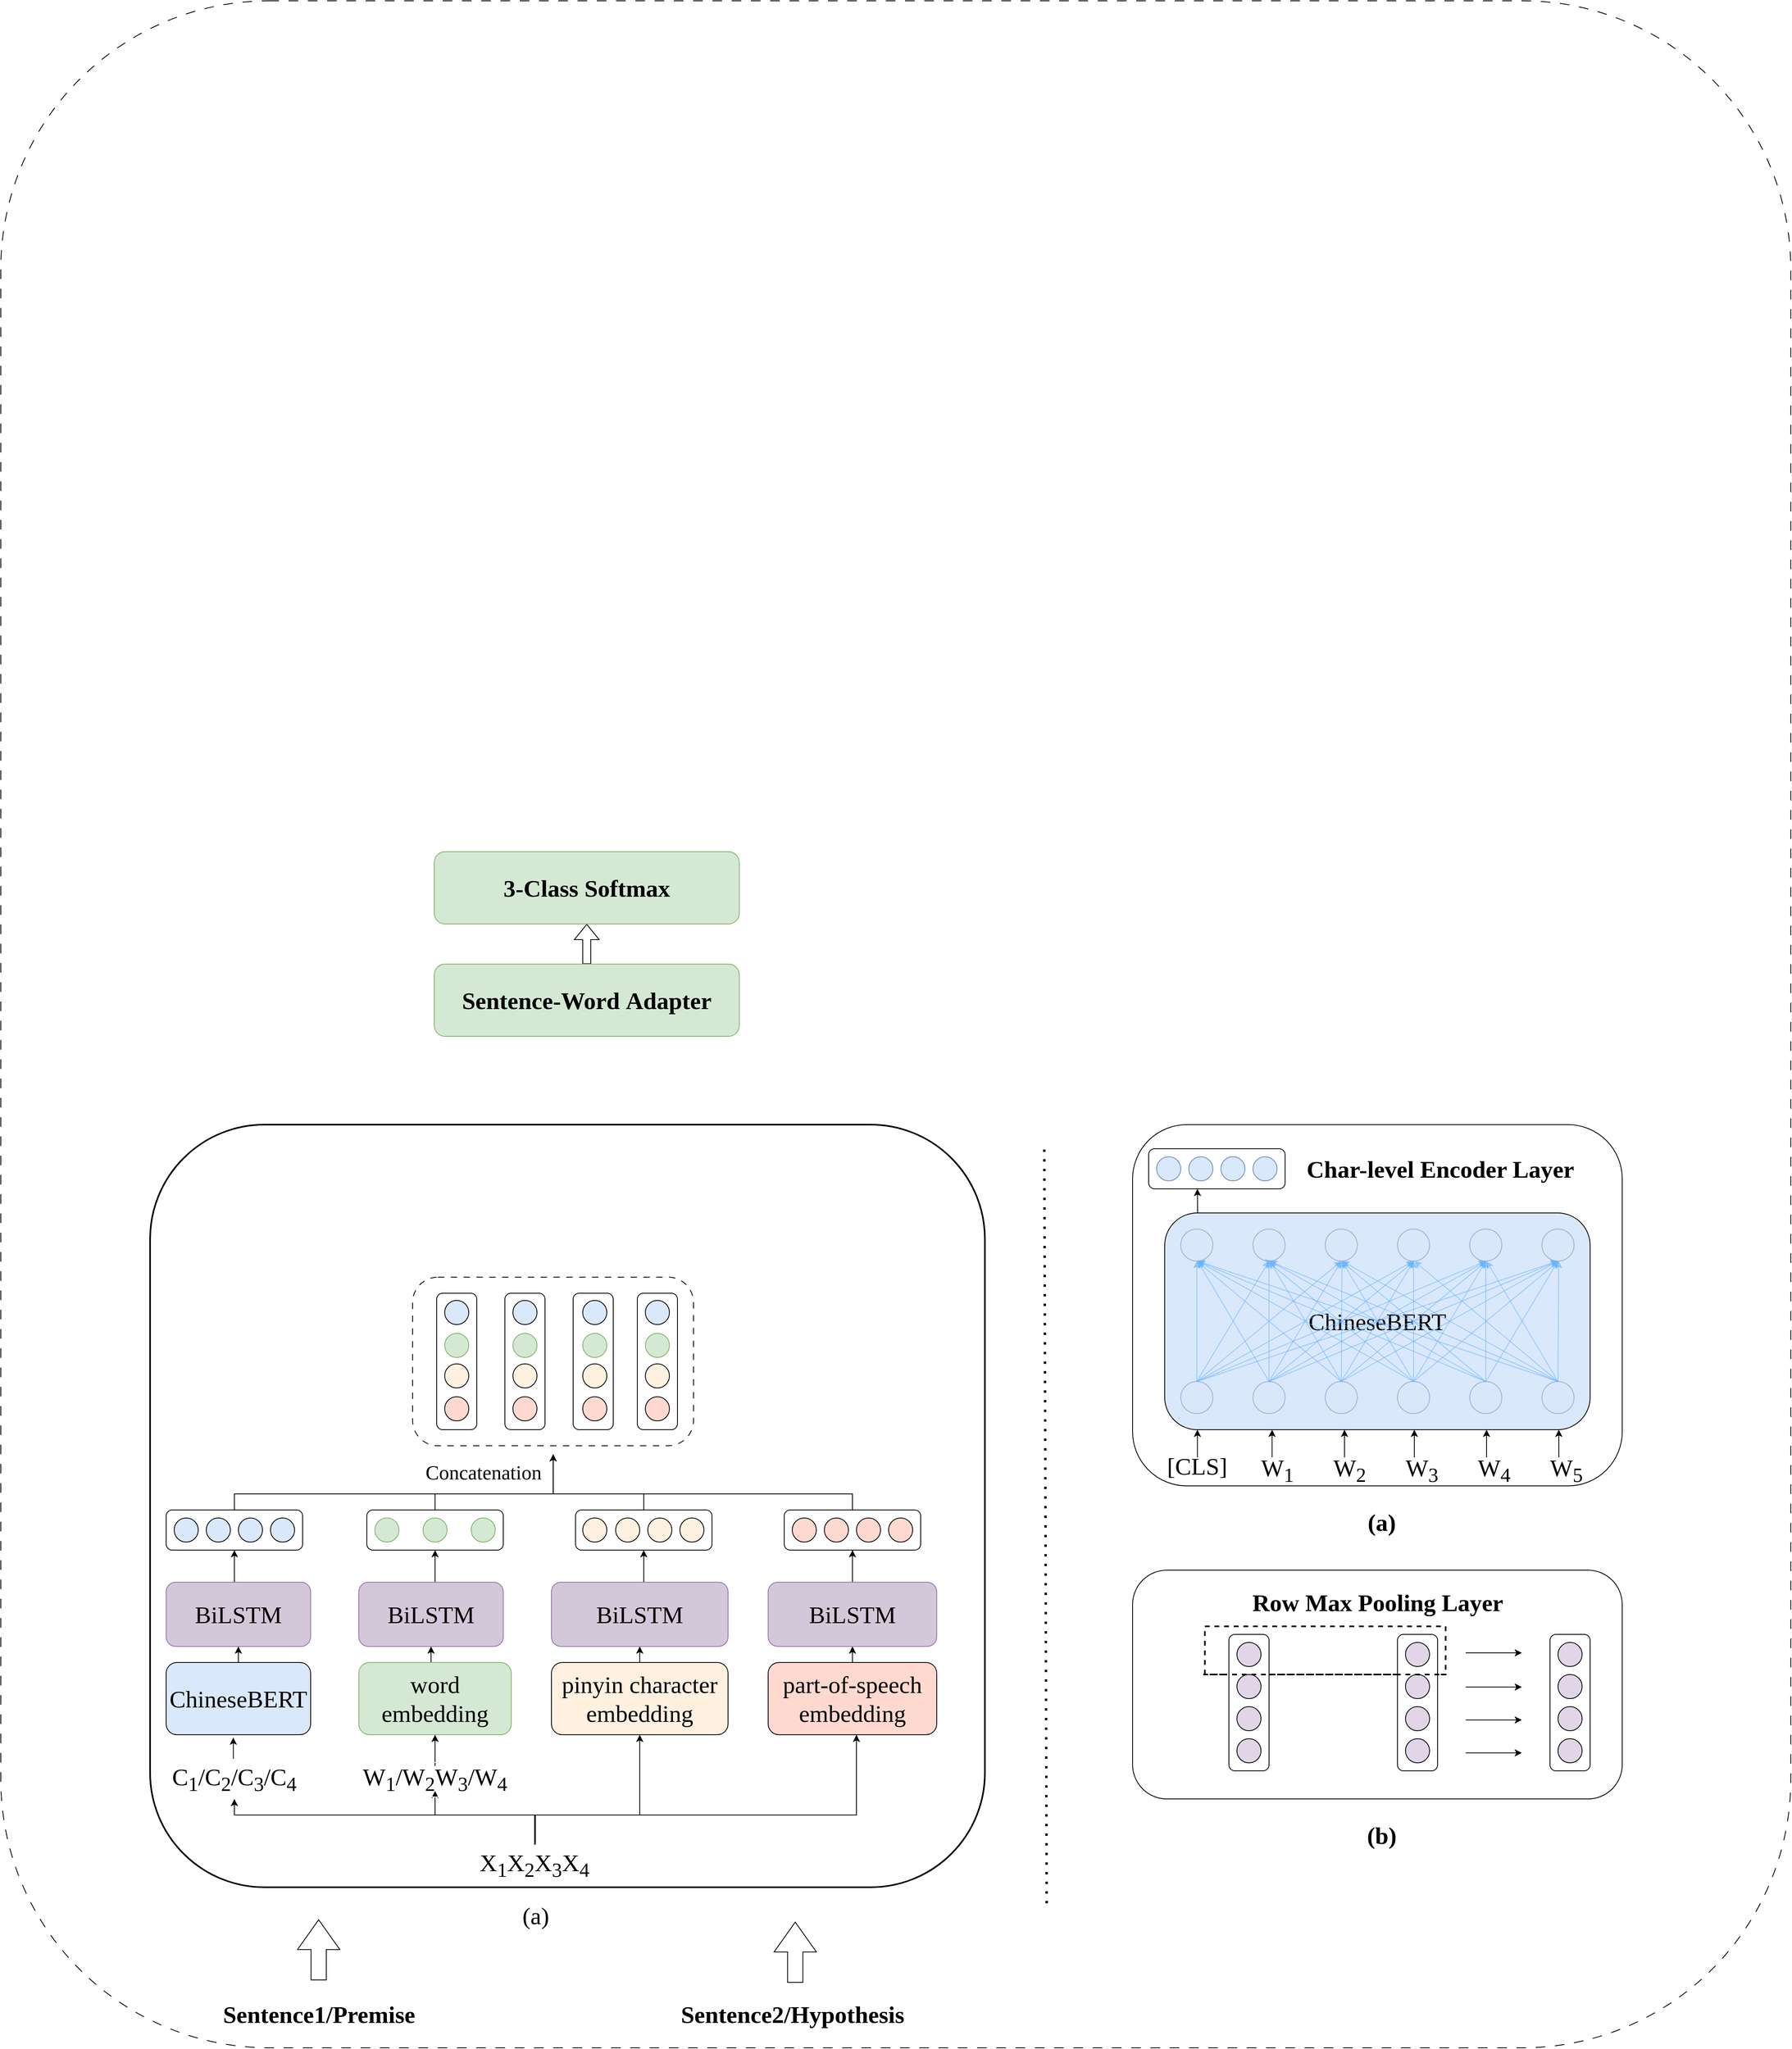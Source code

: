 <mxfile version="23.1.8" type="github">
  <diagram name="第 1 页" id="VYbCO--YuYpUogVYsecE">
    <mxGraphModel dx="2963" dy="1597" grid="1" gridSize="10" guides="1" tooltips="1" connect="1" arrows="1" fold="1" page="1" pageScale="1" pageWidth="827" pageHeight="1169" math="0" shadow="0">
      <root>
        <mxCell id="0" />
        <mxCell id="1" parent="0" />
        <mxCell id="rdohVRuR8QGzKIeL4WwT-202" value="" style="rounded=1;whiteSpace=wrap;html=1;dashed=1;dashPattern=12 12;" parent="1" vertex="1">
          <mxGeometry x="90" y="20" width="2230" height="2550" as="geometry" />
        </mxCell>
        <mxCell id="rdohVRuR8QGzKIeL4WwT-1" value="&lt;font face=&quot;Times New Roman&quot; style=&quot;font-size: 30px;&quot;&gt;&lt;b&gt;Sentence1/Premise&lt;/b&gt;&lt;/font&gt;" style="text;html=1;align=center;verticalAlign=middle;resizable=0;points=[];autosize=1;strokeColor=none;fillColor=none;" parent="1" vertex="1">
          <mxGeometry x="356" y="2503" width="260" height="50" as="geometry" />
        </mxCell>
        <mxCell id="rdohVRuR8QGzKIeL4WwT-2" value="&lt;font face=&quot;Times New Roman&quot; style=&quot;font-size: 30px;&quot;&gt;&lt;b&gt;Sentence2/Hypothesis&lt;/b&gt;&lt;/font&gt;" style="text;html=1;align=center;verticalAlign=middle;resizable=0;points=[];autosize=1;strokeColor=none;fillColor=none;" parent="1" vertex="1">
          <mxGeometry x="926" y="2503" width="300" height="50" as="geometry" />
        </mxCell>
        <mxCell id="rdohVRuR8QGzKIeL4WwT-63" value="" style="shape=flexArrow;endArrow=classic;html=1;rounded=0;endWidth=32.727;endSize=12.048;width=19.048;" parent="1" edge="1">
          <mxGeometry width="50" height="50" relative="1" as="geometry">
            <mxPoint x="486" y="2486" as="sourcePoint" />
            <mxPoint x="486" y="2410" as="targetPoint" />
          </mxGeometry>
        </mxCell>
        <mxCell id="rdohVRuR8QGzKIeL4WwT-64" value="" style="shape=flexArrow;endArrow=classic;html=1;rounded=0;endWidth=32.727;endSize=12.048;width=19.048;" parent="1" edge="1">
          <mxGeometry width="50" height="50" relative="1" as="geometry">
            <mxPoint x="1079.73" y="2489" as="sourcePoint" />
            <mxPoint x="1079.73" y="2413" as="targetPoint" />
          </mxGeometry>
        </mxCell>
        <mxCell id="rdohVRuR8QGzKIeL4WwT-67" value="" style="rounded=1;whiteSpace=wrap;html=1;" parent="1" vertex="1">
          <mxGeometry x="1500" y="1420" width="610" height="450" as="geometry" />
        </mxCell>
        <mxCell id="rdohVRuR8QGzKIeL4WwT-69" value="&lt;font style=&quot;font-size: 30px;&quot; face=&quot;Times New Roman&quot;&gt;[CLS]&lt;/font&gt;" style="text;html=1;align=center;verticalAlign=middle;resizable=0;points=[];autosize=1;strokeColor=none;fillColor=none;" parent="1" vertex="1">
          <mxGeometry x="1530" y="1820" width="100" height="50" as="geometry" />
        </mxCell>
        <mxCell id="rdohVRuR8QGzKIeL4WwT-70" value="&lt;font style=&quot;font-size: 30px;&quot; face=&quot;Times New Roman&quot;&gt;W&lt;sub&gt;1&lt;/sub&gt;&lt;/font&gt;" style="text;html=1;align=center;verticalAlign=middle;resizable=0;points=[];autosize=1;strokeColor=none;fillColor=none;" parent="1" vertex="1">
          <mxGeometry x="1650" y="1820" width="60" height="60" as="geometry" />
        </mxCell>
        <mxCell id="rdohVRuR8QGzKIeL4WwT-71" value="&lt;font style=&quot;font-size: 30px;&quot; face=&quot;Times New Roman&quot;&gt;W&lt;sub&gt;2&lt;/sub&gt;&lt;/font&gt;" style="text;html=1;align=center;verticalAlign=middle;resizable=0;points=[];autosize=1;strokeColor=none;fillColor=none;" parent="1" vertex="1">
          <mxGeometry x="1740" y="1820" width="60" height="60" as="geometry" />
        </mxCell>
        <mxCell id="rdohVRuR8QGzKIeL4WwT-72" value="&lt;font style=&quot;font-size: 30px;&quot; face=&quot;Times New Roman&quot;&gt;W&lt;sub&gt;3&lt;/sub&gt;&lt;/font&gt;" style="text;html=1;align=center;verticalAlign=middle;resizable=0;points=[];autosize=1;strokeColor=none;fillColor=none;" parent="1" vertex="1">
          <mxGeometry x="1830" y="1820" width="60" height="60" as="geometry" />
        </mxCell>
        <mxCell id="rdohVRuR8QGzKIeL4WwT-73" value="&lt;font style=&quot;font-size: 30px;&quot; face=&quot;Times New Roman&quot;&gt;W&lt;sub&gt;4&lt;/sub&gt;&lt;/font&gt;" style="text;html=1;align=center;verticalAlign=middle;resizable=0;points=[];autosize=1;strokeColor=none;fillColor=none;" parent="1" vertex="1">
          <mxGeometry x="1920" y="1820" width="60" height="60" as="geometry" />
        </mxCell>
        <mxCell id="rdohVRuR8QGzKIeL4WwT-74" value="&lt;font style=&quot;font-size: 30px;&quot; face=&quot;Times New Roman&quot;&gt;W&lt;sub&gt;5&lt;/sub&gt;&lt;/font&gt;" style="text;html=1;align=center;verticalAlign=middle;resizable=0;points=[];autosize=1;strokeColor=none;fillColor=none;" parent="1" vertex="1">
          <mxGeometry x="2010" y="1820" width="60" height="60" as="geometry" />
        </mxCell>
        <mxCell id="rdohVRuR8QGzKIeL4WwT-75" value="" style="group" parent="1" vertex="1" connectable="0">
          <mxGeometry x="1520" y="1450" width="170" height="50" as="geometry" />
        </mxCell>
        <mxCell id="rdohVRuR8QGzKIeL4WwT-76" value="" style="rounded=1;whiteSpace=wrap;html=1;container=0;" parent="rdohVRuR8QGzKIeL4WwT-75" vertex="1">
          <mxGeometry width="170" height="50" as="geometry" />
        </mxCell>
        <mxCell id="rdohVRuR8QGzKIeL4WwT-77" value="" style="ellipse;whiteSpace=wrap;html=1;aspect=fixed;fillColor=#dae8fc;strokeColor=#6c8ebf;container=0;" parent="rdohVRuR8QGzKIeL4WwT-75" vertex="1">
          <mxGeometry x="10" y="10" width="30" height="30" as="geometry" />
        </mxCell>
        <mxCell id="rdohVRuR8QGzKIeL4WwT-78" value="" style="ellipse;whiteSpace=wrap;html=1;aspect=fixed;fillColor=#dae8fc;strokeColor=#6c8ebf;container=0;" parent="rdohVRuR8QGzKIeL4WwT-75" vertex="1">
          <mxGeometry x="50" y="10" width="30" height="30" as="geometry" />
        </mxCell>
        <mxCell id="rdohVRuR8QGzKIeL4WwT-79" value="" style="ellipse;whiteSpace=wrap;html=1;aspect=fixed;fillColor=#dae8fc;strokeColor=#6c8ebf;container=0;" parent="rdohVRuR8QGzKIeL4WwT-75" vertex="1">
          <mxGeometry x="130" y="10" width="30" height="30" as="geometry" />
        </mxCell>
        <mxCell id="rdohVRuR8QGzKIeL4WwT-80" value="" style="ellipse;whiteSpace=wrap;html=1;aspect=fixed;fillColor=#dae8fc;strokeColor=#6c8ebf;container=0;" parent="rdohVRuR8QGzKIeL4WwT-75" vertex="1">
          <mxGeometry x="90" y="10" width="30" height="30" as="geometry" />
        </mxCell>
        <mxCell id="rdohVRuR8QGzKIeL4WwT-81" value="" style="endArrow=classic;html=1;rounded=0;" parent="1" edge="1">
          <mxGeometry width="50" height="50" relative="1" as="geometry">
            <mxPoint x="1580.76" y="1834.49" as="sourcePoint" />
            <mxPoint x="1580.76" y="1800" as="targetPoint" />
          </mxGeometry>
        </mxCell>
        <mxCell id="rdohVRuR8QGzKIeL4WwT-82" value="" style="endArrow=classic;html=1;rounded=0;" parent="1" edge="1">
          <mxGeometry width="50" height="50" relative="1" as="geometry">
            <mxPoint x="1673.76" y="1834.49" as="sourcePoint" />
            <mxPoint x="1673.76" y="1800" as="targetPoint" />
          </mxGeometry>
        </mxCell>
        <mxCell id="rdohVRuR8QGzKIeL4WwT-83" value="" style="endArrow=classic;html=1;rounded=0;" parent="1" edge="1">
          <mxGeometry width="50" height="50" relative="1" as="geometry">
            <mxPoint x="1764" y="1834.49" as="sourcePoint" />
            <mxPoint x="1764" y="1800" as="targetPoint" />
          </mxGeometry>
        </mxCell>
        <mxCell id="rdohVRuR8QGzKIeL4WwT-84" value="" style="endArrow=classic;html=1;rounded=0;" parent="1" edge="1">
          <mxGeometry width="50" height="50" relative="1" as="geometry">
            <mxPoint x="1851" y="1834.49" as="sourcePoint" />
            <mxPoint x="1851" y="1800" as="targetPoint" />
          </mxGeometry>
        </mxCell>
        <mxCell id="rdohVRuR8QGzKIeL4WwT-85" value="" style="endArrow=classic;html=1;rounded=0;" parent="1" edge="1">
          <mxGeometry width="50" height="50" relative="1" as="geometry">
            <mxPoint x="1941" y="1834.49" as="sourcePoint" />
            <mxPoint x="1941" y="1800" as="targetPoint" />
          </mxGeometry>
        </mxCell>
        <mxCell id="rdohVRuR8QGzKIeL4WwT-86" value="" style="endArrow=classic;html=1;rounded=0;" parent="1" edge="1">
          <mxGeometry width="50" height="50" relative="1" as="geometry">
            <mxPoint x="2031" y="1834.49" as="sourcePoint" />
            <mxPoint x="2031" y="1800" as="targetPoint" />
          </mxGeometry>
        </mxCell>
        <mxCell id="rdohVRuR8QGzKIeL4WwT-87" value="" style="endArrow=classic;html=1;rounded=0;" parent="1" edge="1">
          <mxGeometry width="50" height="50" relative="1" as="geometry">
            <mxPoint x="1581" y="1530" as="sourcePoint" />
            <mxPoint x="1580.76" y="1500" as="targetPoint" />
          </mxGeometry>
        </mxCell>
        <mxCell id="rdohVRuR8QGzKIeL4WwT-88" value="&lt;font face=&quot;Times New Roman&quot;&gt;&lt;span style=&quot;font-size: 30px;&quot;&gt;&lt;b&gt;(a)&lt;/b&gt;&lt;/span&gt;&lt;/font&gt;" style="text;html=1;align=center;verticalAlign=middle;resizable=0;points=[];autosize=1;strokeColor=none;fillColor=none;" parent="1" vertex="1">
          <mxGeometry x="1780" y="1890" width="60" height="50" as="geometry" />
        </mxCell>
        <mxCell id="rdohVRuR8QGzKIeL4WwT-89" value="&lt;font face=&quot;Times New Roman&quot; style=&quot;font-size: 30px;&quot;&gt;ChineseBERT&lt;/font&gt;" style="rounded=1;whiteSpace=wrap;html=1;fillColor=#dae8fc;strokeColor=default;" parent="1" vertex="1">
          <mxGeometry x="1540" y="1530" width="530" height="270" as="geometry" />
        </mxCell>
        <mxCell id="rdohVRuR8QGzKIeL4WwT-90" value="" style="ellipse;whiteSpace=wrap;html=1;aspect=fixed;fillColor=#dae8fc;strokeColor=#6c8ebf;opacity=60;" parent="1" vertex="1">
          <mxGeometry x="1560" y="1550" width="40" height="40" as="geometry" />
        </mxCell>
        <mxCell id="rdohVRuR8QGzKIeL4WwT-91" value="" style="ellipse;whiteSpace=wrap;html=1;aspect=fixed;fillColor=#dae8fc;strokeColor=#6c8ebf;opacity=60;" parent="1" vertex="1">
          <mxGeometry x="1650" y="1550" width="40" height="40" as="geometry" />
        </mxCell>
        <mxCell id="rdohVRuR8QGzKIeL4WwT-92" value="" style="ellipse;whiteSpace=wrap;html=1;aspect=fixed;fillColor=#dae8fc;strokeColor=#6c8ebf;opacity=60;" parent="1" vertex="1">
          <mxGeometry x="1740" y="1550" width="40" height="40" as="geometry" />
        </mxCell>
        <mxCell id="rdohVRuR8QGzKIeL4WwT-93" value="" style="ellipse;whiteSpace=wrap;html=1;aspect=fixed;fillColor=#dae8fc;strokeColor=#6c8ebf;opacity=60;" parent="1" vertex="1">
          <mxGeometry x="1830" y="1550" width="40" height="40" as="geometry" />
        </mxCell>
        <mxCell id="rdohVRuR8QGzKIeL4WwT-94" value="" style="ellipse;whiteSpace=wrap;html=1;aspect=fixed;fillColor=#dae8fc;strokeColor=#6c8ebf;opacity=60;" parent="1" vertex="1">
          <mxGeometry x="1920" y="1550" width="40" height="40" as="geometry" />
        </mxCell>
        <mxCell id="rdohVRuR8QGzKIeL4WwT-95" value="" style="ellipse;whiteSpace=wrap;html=1;aspect=fixed;fillColor=#dae8fc;strokeColor=#6c8ebf;opacity=60;" parent="1" vertex="1">
          <mxGeometry x="2010" y="1550" width="40" height="40" as="geometry" />
        </mxCell>
        <mxCell id="rdohVRuR8QGzKIeL4WwT-96" style="edgeStyle=orthogonalEdgeStyle;rounded=0;orthogonalLoop=1;jettySize=auto;html=1;entryX=0.5;entryY=1;entryDx=0;entryDy=0;opacity=60;strokeColor=#66B2FF;" parent="1" source="rdohVRuR8QGzKIeL4WwT-102" target="rdohVRuR8QGzKIeL4WwT-90" edge="1">
          <mxGeometry relative="1" as="geometry" />
        </mxCell>
        <mxCell id="rdohVRuR8QGzKIeL4WwT-97" style="rounded=0;orthogonalLoop=1;jettySize=auto;html=1;exitX=0.5;exitY=0;exitDx=0;exitDy=0;entryX=0.5;entryY=1;entryDx=0;entryDy=0;opacity=60;strokeColor=#66B2FF;" parent="1" source="rdohVRuR8QGzKIeL4WwT-102" target="rdohVRuR8QGzKIeL4WwT-91" edge="1">
          <mxGeometry relative="1" as="geometry" />
        </mxCell>
        <mxCell id="rdohVRuR8QGzKIeL4WwT-98" style="rounded=0;orthogonalLoop=1;jettySize=auto;html=1;exitX=0.5;exitY=0;exitDx=0;exitDy=0;entryX=0.5;entryY=1;entryDx=0;entryDy=0;opacity=60;strokeColor=#66B2FF;" parent="1" source="rdohVRuR8QGzKIeL4WwT-102" target="rdohVRuR8QGzKIeL4WwT-92" edge="1">
          <mxGeometry relative="1" as="geometry" />
        </mxCell>
        <mxCell id="rdohVRuR8QGzKIeL4WwT-99" style="rounded=0;orthogonalLoop=1;jettySize=auto;html=1;exitX=0.5;exitY=0;exitDx=0;exitDy=0;entryX=0.5;entryY=1;entryDx=0;entryDy=0;opacity=60;strokeColor=#66B2FF;" parent="1" source="rdohVRuR8QGzKIeL4WwT-102" target="rdohVRuR8QGzKIeL4WwT-93" edge="1">
          <mxGeometry relative="1" as="geometry" />
        </mxCell>
        <mxCell id="rdohVRuR8QGzKIeL4WwT-100" style="rounded=0;orthogonalLoop=1;jettySize=auto;html=1;exitX=0.5;exitY=0;exitDx=0;exitDy=0;entryX=0.5;entryY=1;entryDx=0;entryDy=0;opacity=60;strokeColor=#66B2FF;" parent="1" source="rdohVRuR8QGzKIeL4WwT-102" target="rdohVRuR8QGzKIeL4WwT-94" edge="1">
          <mxGeometry relative="1" as="geometry" />
        </mxCell>
        <mxCell id="rdohVRuR8QGzKIeL4WwT-101" style="rounded=0;orthogonalLoop=1;jettySize=auto;html=1;exitX=0.5;exitY=0;exitDx=0;exitDy=0;entryX=0.5;entryY=1;entryDx=0;entryDy=0;opacity=60;strokeColor=#66B2FF;" parent="1" source="rdohVRuR8QGzKIeL4WwT-102" target="rdohVRuR8QGzKIeL4WwT-95" edge="1">
          <mxGeometry relative="1" as="geometry" />
        </mxCell>
        <mxCell id="rdohVRuR8QGzKIeL4WwT-102" value="" style="ellipse;whiteSpace=wrap;html=1;aspect=fixed;fillColor=#dae8fc;strokeColor=#6c8ebf;opacity=60;" parent="1" vertex="1">
          <mxGeometry x="1560" y="1740" width="40" height="40" as="geometry" />
        </mxCell>
        <mxCell id="rdohVRuR8QGzKIeL4WwT-103" style="rounded=0;orthogonalLoop=1;jettySize=auto;html=1;exitX=0.5;exitY=0;exitDx=0;exitDy=0;opacity=60;strokeColor=#66B2FF;" parent="1" source="rdohVRuR8QGzKIeL4WwT-109" edge="1">
          <mxGeometry relative="1" as="geometry">
            <mxPoint x="1581" y="1590" as="targetPoint" />
          </mxGeometry>
        </mxCell>
        <mxCell id="rdohVRuR8QGzKIeL4WwT-104" style="rounded=0;orthogonalLoop=1;jettySize=auto;html=1;exitX=0.5;exitY=0;exitDx=0;exitDy=0;entryX=0.5;entryY=1;entryDx=0;entryDy=0;opacity=60;strokeColor=#66B2FF;" parent="1" source="rdohVRuR8QGzKIeL4WwT-109" target="rdohVRuR8QGzKIeL4WwT-91" edge="1">
          <mxGeometry relative="1" as="geometry" />
        </mxCell>
        <mxCell id="rdohVRuR8QGzKIeL4WwT-105" style="edgeStyle=none;rounded=0;orthogonalLoop=1;jettySize=auto;html=1;exitX=0.5;exitY=0;exitDx=0;exitDy=0;entryX=0.5;entryY=1;entryDx=0;entryDy=0;opacity=60;strokeColor=#66B2FF;" parent="1" source="rdohVRuR8QGzKIeL4WwT-109" target="rdohVRuR8QGzKIeL4WwT-92" edge="1">
          <mxGeometry relative="1" as="geometry" />
        </mxCell>
        <mxCell id="rdohVRuR8QGzKIeL4WwT-106" style="edgeStyle=none;rounded=0;orthogonalLoop=1;jettySize=auto;html=1;exitX=0.5;exitY=0;exitDx=0;exitDy=0;opacity=60;strokeColor=#66B2FF;" parent="1" source="rdohVRuR8QGzKIeL4WwT-109" edge="1">
          <mxGeometry relative="1" as="geometry">
            <mxPoint x="1851" y="1590" as="targetPoint" />
          </mxGeometry>
        </mxCell>
        <mxCell id="rdohVRuR8QGzKIeL4WwT-107" style="edgeStyle=none;rounded=0;orthogonalLoop=1;jettySize=auto;html=1;exitX=0.5;exitY=0;exitDx=0;exitDy=0;opacity=60;strokeColor=#66B2FF;" parent="1" source="rdohVRuR8QGzKIeL4WwT-109" edge="1">
          <mxGeometry relative="1" as="geometry">
            <mxPoint x="1941" y="1590" as="targetPoint" />
          </mxGeometry>
        </mxCell>
        <mxCell id="rdohVRuR8QGzKIeL4WwT-108" style="edgeStyle=none;rounded=0;orthogonalLoop=1;jettySize=auto;html=1;exitX=0.5;exitY=0;exitDx=0;exitDy=0;entryX=0.5;entryY=1;entryDx=0;entryDy=0;opacity=60;strokeColor=#66B2FF;" parent="1" source="rdohVRuR8QGzKIeL4WwT-109" target="rdohVRuR8QGzKIeL4WwT-95" edge="1">
          <mxGeometry relative="1" as="geometry" />
        </mxCell>
        <mxCell id="rdohVRuR8QGzKIeL4WwT-109" value="" style="ellipse;whiteSpace=wrap;html=1;aspect=fixed;fillColor=#dae8fc;strokeColor=#6c8ebf;opacity=60;" parent="1" vertex="1">
          <mxGeometry x="1650" y="1740" width="40" height="40" as="geometry" />
        </mxCell>
        <mxCell id="rdohVRuR8QGzKIeL4WwT-110" style="edgeStyle=none;rounded=0;orthogonalLoop=1;jettySize=auto;html=1;exitX=0.5;exitY=0;exitDx=0;exitDy=0;entryX=0.5;entryY=1;entryDx=0;entryDy=0;opacity=60;strokeColor=#66B2FF;" parent="1" source="rdohVRuR8QGzKIeL4WwT-116" target="rdohVRuR8QGzKIeL4WwT-90" edge="1">
          <mxGeometry relative="1" as="geometry" />
        </mxCell>
        <mxCell id="rdohVRuR8QGzKIeL4WwT-111" style="edgeStyle=none;rounded=0;orthogonalLoop=1;jettySize=auto;html=1;exitX=0.5;exitY=0;exitDx=0;exitDy=0;opacity=60;strokeColor=#66B2FF;" parent="1" source="rdohVRuR8QGzKIeL4WwT-116" edge="1">
          <mxGeometry relative="1" as="geometry">
            <mxPoint x="1671" y="1590" as="targetPoint" />
          </mxGeometry>
        </mxCell>
        <mxCell id="rdohVRuR8QGzKIeL4WwT-112" style="edgeStyle=none;rounded=0;orthogonalLoop=1;jettySize=auto;html=1;exitX=0.5;exitY=0;exitDx=0;exitDy=0;opacity=60;strokeColor=#66B2FF;" parent="1" source="rdohVRuR8QGzKIeL4WwT-116" edge="1">
          <mxGeometry relative="1" as="geometry">
            <mxPoint x="1760.857" y="1590" as="targetPoint" />
          </mxGeometry>
        </mxCell>
        <mxCell id="rdohVRuR8QGzKIeL4WwT-113" style="edgeStyle=none;rounded=0;orthogonalLoop=1;jettySize=auto;html=1;exitX=0.5;exitY=0;exitDx=0;exitDy=0;entryX=0.5;entryY=1;entryDx=0;entryDy=0;opacity=60;strokeColor=#66B2FF;" parent="1" source="rdohVRuR8QGzKIeL4WwT-116" target="rdohVRuR8QGzKIeL4WwT-93" edge="1">
          <mxGeometry relative="1" as="geometry" />
        </mxCell>
        <mxCell id="rdohVRuR8QGzKIeL4WwT-114" style="edgeStyle=none;rounded=0;orthogonalLoop=1;jettySize=auto;html=1;exitX=0.5;exitY=0;exitDx=0;exitDy=0;opacity=60;strokeColor=#66B2FF;" parent="1" source="rdohVRuR8QGzKIeL4WwT-116" edge="1">
          <mxGeometry relative="1" as="geometry">
            <mxPoint x="1941" y="1590" as="targetPoint" />
          </mxGeometry>
        </mxCell>
        <mxCell id="rdohVRuR8QGzKIeL4WwT-115" style="edgeStyle=none;rounded=0;orthogonalLoop=1;jettySize=auto;html=1;exitX=0.5;exitY=0;exitDx=0;exitDy=0;entryX=0.5;entryY=1;entryDx=0;entryDy=0;opacity=60;strokeColor=#66B2FF;" parent="1" source="rdohVRuR8QGzKIeL4WwT-116" target="rdohVRuR8QGzKIeL4WwT-95" edge="1">
          <mxGeometry relative="1" as="geometry" />
        </mxCell>
        <mxCell id="rdohVRuR8QGzKIeL4WwT-116" value="" style="ellipse;whiteSpace=wrap;html=1;aspect=fixed;fillColor=#dae8fc;strokeColor=#6c8ebf;opacity=60;" parent="1" vertex="1">
          <mxGeometry x="1740" y="1740" width="40" height="40" as="geometry" />
        </mxCell>
        <mxCell id="rdohVRuR8QGzKIeL4WwT-117" style="edgeStyle=none;rounded=0;orthogonalLoop=1;jettySize=auto;html=1;exitX=0.5;exitY=0;exitDx=0;exitDy=0;opacity=60;strokeColor=#66B2FF;" parent="1" source="rdohVRuR8QGzKIeL4WwT-123" edge="1">
          <mxGeometry relative="1" as="geometry">
            <mxPoint x="1581" y="1590" as="targetPoint" />
          </mxGeometry>
        </mxCell>
        <mxCell id="rdohVRuR8QGzKIeL4WwT-118" style="edgeStyle=none;rounded=0;orthogonalLoop=1;jettySize=auto;html=1;exitX=0.5;exitY=0;exitDx=0;exitDy=0;entryX=0.371;entryY=0.941;entryDx=0;entryDy=0;entryPerimeter=0;opacity=60;strokeColor=#66B2FF;" parent="1" source="rdohVRuR8QGzKIeL4WwT-123" target="rdohVRuR8QGzKIeL4WwT-91" edge="1">
          <mxGeometry relative="1" as="geometry" />
        </mxCell>
        <mxCell id="rdohVRuR8QGzKIeL4WwT-119" style="edgeStyle=none;rounded=0;orthogonalLoop=1;jettySize=auto;html=1;exitX=0.5;exitY=0;exitDx=0;exitDy=0;opacity=60;strokeColor=#66B2FF;" parent="1" source="rdohVRuR8QGzKIeL4WwT-123" edge="1">
          <mxGeometry relative="1" as="geometry">
            <mxPoint x="1761" y="1590" as="targetPoint" />
          </mxGeometry>
        </mxCell>
        <mxCell id="rdohVRuR8QGzKIeL4WwT-120" style="edgeStyle=none;rounded=0;orthogonalLoop=1;jettySize=auto;html=1;exitX=0.5;exitY=0;exitDx=0;exitDy=0;opacity=60;strokeColor=#66B2FF;" parent="1" source="rdohVRuR8QGzKIeL4WwT-123" target="rdohVRuR8QGzKIeL4WwT-93" edge="1">
          <mxGeometry relative="1" as="geometry" />
        </mxCell>
        <mxCell id="rdohVRuR8QGzKIeL4WwT-121" style="edgeStyle=none;rounded=0;orthogonalLoop=1;jettySize=auto;html=1;exitX=0.5;exitY=0;exitDx=0;exitDy=0;entryX=0.5;entryY=1;entryDx=0;entryDy=0;opacity=60;strokeColor=#66B2FF;" parent="1" source="rdohVRuR8QGzKIeL4WwT-123" target="rdohVRuR8QGzKIeL4WwT-94" edge="1">
          <mxGeometry relative="1" as="geometry" />
        </mxCell>
        <mxCell id="rdohVRuR8QGzKIeL4WwT-122" style="edgeStyle=none;rounded=0;orthogonalLoop=1;jettySize=auto;html=1;exitX=0.5;exitY=0;exitDx=0;exitDy=0;opacity=60;strokeColor=#66B2FF;" parent="1" source="rdohVRuR8QGzKIeL4WwT-123" edge="1">
          <mxGeometry relative="1" as="geometry">
            <mxPoint x="2031" y="1590" as="targetPoint" />
          </mxGeometry>
        </mxCell>
        <mxCell id="rdohVRuR8QGzKIeL4WwT-123" value="" style="ellipse;whiteSpace=wrap;html=1;aspect=fixed;fillColor=#dae8fc;strokeColor=#6c8ebf;opacity=60;" parent="1" vertex="1">
          <mxGeometry x="1830" y="1740" width="40" height="40" as="geometry" />
        </mxCell>
        <mxCell id="rdohVRuR8QGzKIeL4WwT-124" style="edgeStyle=none;rounded=0;orthogonalLoop=1;jettySize=auto;html=1;exitX=0.5;exitY=0;exitDx=0;exitDy=0;opacity=60;strokeColor=#66B2FF;" parent="1" source="rdohVRuR8QGzKIeL4WwT-129" edge="1">
          <mxGeometry relative="1" as="geometry">
            <mxPoint x="1581" y="1590" as="targetPoint" />
          </mxGeometry>
        </mxCell>
        <mxCell id="rdohVRuR8QGzKIeL4WwT-125" style="edgeStyle=none;rounded=0;orthogonalLoop=1;jettySize=auto;html=1;exitX=0.5;exitY=0;exitDx=0;exitDy=0;opacity=60;strokeColor=#66B2FF;" parent="1" source="rdohVRuR8QGzKIeL4WwT-129" edge="1">
          <mxGeometry relative="1" as="geometry">
            <mxPoint x="1671" y="1590" as="targetPoint" />
          </mxGeometry>
        </mxCell>
        <mxCell id="rdohVRuR8QGzKIeL4WwT-126" style="edgeStyle=none;rounded=0;orthogonalLoop=1;jettySize=auto;html=1;exitX=0.5;exitY=0;exitDx=0;exitDy=0;entryX=0.5;entryY=1;entryDx=0;entryDy=0;opacity=60;strokeColor=#66B2FF;" parent="1" source="rdohVRuR8QGzKIeL4WwT-129" target="rdohVRuR8QGzKIeL4WwT-92" edge="1">
          <mxGeometry relative="1" as="geometry" />
        </mxCell>
        <mxCell id="rdohVRuR8QGzKIeL4WwT-127" style="edgeStyle=none;rounded=0;orthogonalLoop=1;jettySize=auto;html=1;exitX=0.5;exitY=0;exitDx=0;exitDy=0;entryX=0.5;entryY=1;entryDx=0;entryDy=0;opacity=60;strokeColor=#66B2FF;" parent="1" source="rdohVRuR8QGzKIeL4WwT-129" target="rdohVRuR8QGzKIeL4WwT-94" edge="1">
          <mxGeometry relative="1" as="geometry" />
        </mxCell>
        <mxCell id="rdohVRuR8QGzKIeL4WwT-128" style="edgeStyle=none;rounded=0;orthogonalLoop=1;jettySize=auto;html=1;exitX=0.5;exitY=0;exitDx=0;exitDy=0;entryX=0.5;entryY=1;entryDx=0;entryDy=0;opacity=60;strokeColor=#66B2FF;" parent="1" source="rdohVRuR8QGzKIeL4WwT-129" target="rdohVRuR8QGzKIeL4WwT-95" edge="1">
          <mxGeometry relative="1" as="geometry" />
        </mxCell>
        <mxCell id="rdohVRuR8QGzKIeL4WwT-129" value="" style="ellipse;whiteSpace=wrap;html=1;aspect=fixed;fillColor=#dae8fc;strokeColor=#6c8ebf;opacity=60;" parent="1" vertex="1">
          <mxGeometry x="1920" y="1740" width="40" height="40" as="geometry" />
        </mxCell>
        <mxCell id="rdohVRuR8QGzKIeL4WwT-130" style="edgeStyle=none;rounded=0;orthogonalLoop=1;jettySize=auto;html=1;exitX=0.5;exitY=0;exitDx=0;exitDy=0;opacity=60;strokeColor=#66B2FF;" parent="1" source="rdohVRuR8QGzKIeL4WwT-136" edge="1">
          <mxGeometry relative="1" as="geometry">
            <mxPoint x="1581" y="1590" as="targetPoint" />
          </mxGeometry>
        </mxCell>
        <mxCell id="rdohVRuR8QGzKIeL4WwT-131" style="edgeStyle=none;rounded=0;orthogonalLoop=1;jettySize=auto;html=1;exitX=0.5;exitY=0;exitDx=0;exitDy=0;entryX=0.5;entryY=1;entryDx=0;entryDy=0;opacity=60;strokeColor=#66B2FF;" parent="1" source="rdohVRuR8QGzKIeL4WwT-136" target="rdohVRuR8QGzKIeL4WwT-91" edge="1">
          <mxGeometry relative="1" as="geometry" />
        </mxCell>
        <mxCell id="rdohVRuR8QGzKIeL4WwT-132" style="edgeStyle=none;rounded=0;orthogonalLoop=1;jettySize=auto;html=1;exitX=0.5;exitY=0;exitDx=0;exitDy=0;opacity=60;strokeColor=#66B2FF;" parent="1" source="rdohVRuR8QGzKIeL4WwT-136" edge="1">
          <mxGeometry relative="1" as="geometry">
            <mxPoint x="1761" y="1590" as="targetPoint" />
          </mxGeometry>
        </mxCell>
        <mxCell id="rdohVRuR8QGzKIeL4WwT-133" style="edgeStyle=none;rounded=0;orthogonalLoop=1;jettySize=auto;html=1;exitX=0.5;exitY=0;exitDx=0;exitDy=0;opacity=60;strokeColor=#66B2FF;" parent="1" source="rdohVRuR8QGzKIeL4WwT-136" edge="1">
          <mxGeometry relative="1" as="geometry">
            <mxPoint x="1851" y="1590" as="targetPoint" />
          </mxGeometry>
        </mxCell>
        <mxCell id="rdohVRuR8QGzKIeL4WwT-134" style="edgeStyle=none;rounded=0;orthogonalLoop=1;jettySize=auto;html=1;exitX=0.5;exitY=0;exitDx=0;exitDy=0;opacity=60;strokeColor=#66B2FF;" parent="1" source="rdohVRuR8QGzKIeL4WwT-136" edge="1">
          <mxGeometry relative="1" as="geometry">
            <mxPoint x="1941" y="1590" as="targetPoint" />
          </mxGeometry>
        </mxCell>
        <mxCell id="rdohVRuR8QGzKIeL4WwT-135" style="edgeStyle=none;rounded=0;orthogonalLoop=1;jettySize=auto;html=1;exitX=0.5;exitY=0;exitDx=0;exitDy=0;opacity=60;strokeColor=#66B2FF;" parent="1" source="rdohVRuR8QGzKIeL4WwT-136" edge="1">
          <mxGeometry relative="1" as="geometry">
            <mxPoint x="2030.857" y="1590" as="targetPoint" />
          </mxGeometry>
        </mxCell>
        <mxCell id="rdohVRuR8QGzKIeL4WwT-136" value="" style="ellipse;whiteSpace=wrap;html=1;aspect=fixed;fillColor=#dae8fc;strokeColor=#6c8ebf;opacity=60;" parent="1" vertex="1">
          <mxGeometry x="2010" y="1740" width="40" height="40" as="geometry" />
        </mxCell>
        <mxCell id="rdohVRuR8QGzKIeL4WwT-160" value="" style="rounded=1;whiteSpace=wrap;html=1;container=0;" parent="1" vertex="1">
          <mxGeometry x="1500" y="1975" width="610" height="285" as="geometry" />
        </mxCell>
        <mxCell id="rdohVRuR8QGzKIeL4WwT-166" value="" style="rounded=0;whiteSpace=wrap;html=1;dashed=1;strokeWidth=2;container=0;" parent="1" vertex="1">
          <mxGeometry x="1590" y="2045" width="300" height="60" as="geometry" />
        </mxCell>
        <mxCell id="rdohVRuR8QGzKIeL4WwT-161" value="&lt;font face=&quot;Times New Roman&quot;&gt;&lt;span style=&quot;font-size: 30px;&quot;&gt;&lt;b&gt;(b)&lt;/b&gt;&lt;/span&gt;&lt;/font&gt;" style="text;html=1;align=center;verticalAlign=middle;resizable=0;points=[];autosize=1;strokeColor=none;fillColor=none;container=0;" parent="1" vertex="1">
          <mxGeometry x="1780" y="2280" width="60" height="50" as="geometry" />
        </mxCell>
        <mxCell id="rdohVRuR8QGzKIeL4WwT-167" value="&lt;font style=&quot;font-size: 30px;&quot; face=&quot;Times New Roman&quot;&gt;Row Max Pooling Layer&lt;/font&gt;" style="text;html=1;align=center;verticalAlign=middle;resizable=0;points=[];autosize=1;strokeColor=none;fillColor=none;container=0;fontSize=30;fontStyle=1" parent="1" vertex="1">
          <mxGeometry x="1635" y="1990" width="340" height="50" as="geometry" />
        </mxCell>
        <mxCell id="rdohVRuR8QGzKIeL4WwT-172" value="" style="endArrow=classic;html=1;rounded=0;" parent="1" edge="1">
          <mxGeometry width="50" height="50" relative="1" as="geometry">
            <mxPoint x="1915" y="2078" as="sourcePoint" />
            <mxPoint x="1985" y="2078" as="targetPoint" />
          </mxGeometry>
        </mxCell>
        <mxCell id="rdohVRuR8QGzKIeL4WwT-173" value="" style="endArrow=classic;html=1;rounded=0;" parent="1" edge="1">
          <mxGeometry width="50" height="50" relative="1" as="geometry">
            <mxPoint x="1915" y="2120.59" as="sourcePoint" />
            <mxPoint x="1985" y="2120.59" as="targetPoint" />
          </mxGeometry>
        </mxCell>
        <mxCell id="rdohVRuR8QGzKIeL4WwT-174" value="" style="endArrow=classic;html=1;rounded=0;" parent="1" edge="1">
          <mxGeometry width="50" height="50" relative="1" as="geometry">
            <mxPoint x="1915" y="2161.59" as="sourcePoint" />
            <mxPoint x="1985" y="2161.59" as="targetPoint" />
          </mxGeometry>
        </mxCell>
        <mxCell id="rdohVRuR8QGzKIeL4WwT-175" value="" style="endArrow=classic;html=1;rounded=0;" parent="1" edge="1">
          <mxGeometry width="50" height="50" relative="1" as="geometry">
            <mxPoint x="1915" y="2202.59" as="sourcePoint" />
            <mxPoint x="1985" y="2202.59" as="targetPoint" />
          </mxGeometry>
        </mxCell>
        <mxCell id="rdohVRuR8QGzKIeL4WwT-177" value="" style="rounded=1;whiteSpace=wrap;html=1;direction=west;rotation=90;container=0;" parent="1" vertex="1">
          <mxGeometry x="1770" y="2115" width="170" height="50" as="geometry" />
        </mxCell>
        <mxCell id="rdohVRuR8QGzKIeL4WwT-178" value="" style="ellipse;whiteSpace=wrap;html=1;aspect=fixed;fillColor=#e1d5e7;direction=west;container=0;" parent="1" vertex="1">
          <mxGeometry x="1840" y="2065" width="30" height="30" as="geometry" />
        </mxCell>
        <mxCell id="rdohVRuR8QGzKIeL4WwT-179" value="" style="ellipse;whiteSpace=wrap;html=1;aspect=fixed;fillColor=#e1d5e7;direction=west;container=0;" parent="1" vertex="1">
          <mxGeometry x="1840" y="2105" width="30" height="30" as="geometry" />
        </mxCell>
        <mxCell id="rdohVRuR8QGzKIeL4WwT-180" value="" style="ellipse;whiteSpace=wrap;html=1;aspect=fixed;fillColor=#e1d5e7;direction=west;container=0;" parent="1" vertex="1">
          <mxGeometry x="1840" y="2145" width="30" height="30" as="geometry" />
        </mxCell>
        <mxCell id="rdohVRuR8QGzKIeL4WwT-181" value="" style="ellipse;whiteSpace=wrap;html=1;aspect=fixed;fillColor=#e1d5e7;direction=west;container=0;" parent="1" vertex="1">
          <mxGeometry x="1840" y="2185" width="30" height="30" as="geometry" />
        </mxCell>
        <mxCell id="rdohVRuR8QGzKIeL4WwT-182" value="" style="rounded=1;whiteSpace=wrap;html=1;direction=west;rotation=90;container=0;" parent="1" vertex="1">
          <mxGeometry x="1960" y="2115" width="170" height="50" as="geometry" />
        </mxCell>
        <mxCell id="rdohVRuR8QGzKIeL4WwT-183" value="" style="ellipse;whiteSpace=wrap;html=1;aspect=fixed;fillColor=#e1d5e7;direction=west;container=0;" parent="1" vertex="1">
          <mxGeometry x="2030" y="2065" width="30" height="30" as="geometry" />
        </mxCell>
        <mxCell id="rdohVRuR8QGzKIeL4WwT-184" value="" style="ellipse;whiteSpace=wrap;html=1;aspect=fixed;fillColor=#e1d5e7;direction=west;container=0;" parent="1" vertex="1">
          <mxGeometry x="2030" y="2105" width="30" height="30" as="geometry" />
        </mxCell>
        <mxCell id="rdohVRuR8QGzKIeL4WwT-185" value="" style="ellipse;whiteSpace=wrap;html=1;aspect=fixed;fillColor=#e1d5e7;direction=west;container=0;" parent="1" vertex="1">
          <mxGeometry x="2030" y="2145" width="30" height="30" as="geometry" />
        </mxCell>
        <mxCell id="rdohVRuR8QGzKIeL4WwT-186" value="" style="ellipse;whiteSpace=wrap;html=1;aspect=fixed;fillColor=#e1d5e7;direction=west;container=0;" parent="1" vertex="1">
          <mxGeometry x="2030" y="2185" width="30" height="30" as="geometry" />
        </mxCell>
        <mxCell id="rdohVRuR8QGzKIeL4WwT-187" value="" style="rounded=1;whiteSpace=wrap;html=1;direction=west;rotation=90;container=0;" parent="1" vertex="1">
          <mxGeometry x="1560" y="2115" width="170" height="50" as="geometry" />
        </mxCell>
        <mxCell id="rdohVRuR8QGzKIeL4WwT-188" value="" style="ellipse;whiteSpace=wrap;html=1;aspect=fixed;fillColor=#e1d5e7;direction=west;container=0;" parent="1" vertex="1">
          <mxGeometry x="1630" y="2065" width="30" height="30" as="geometry" />
        </mxCell>
        <mxCell id="rdohVRuR8QGzKIeL4WwT-189" value="" style="ellipse;whiteSpace=wrap;html=1;aspect=fixed;fillColor=#e1d5e7;direction=west;container=0;" parent="1" vertex="1">
          <mxGeometry x="1630" y="2105" width="30" height="30" as="geometry" />
        </mxCell>
        <mxCell id="rdohVRuR8QGzKIeL4WwT-190" value="" style="ellipse;whiteSpace=wrap;html=1;aspect=fixed;fillColor=#e1d5e7;direction=west;container=0;" parent="1" vertex="1">
          <mxGeometry x="1630" y="2145" width="30" height="30" as="geometry" />
        </mxCell>
        <mxCell id="rdohVRuR8QGzKIeL4WwT-191" value="" style="ellipse;whiteSpace=wrap;html=1;aspect=fixed;fillColor=#e1d5e7;direction=west;container=0;" parent="1" vertex="1">
          <mxGeometry x="1630" y="2185" width="30" height="30" as="geometry" />
        </mxCell>
        <mxCell id="rdohVRuR8QGzKIeL4WwT-193" value="" style="endArrow=none;dashed=1;html=1;rounded=0;strokeWidth=2;" parent="1" edge="1">
          <mxGeometry width="50" height="50" relative="1" as="geometry">
            <mxPoint x="1588" y="2105" as="sourcePoint" />
            <mxPoint x="1891" y="2105" as="targetPoint" />
          </mxGeometry>
        </mxCell>
        <mxCell id="rdohVRuR8QGzKIeL4WwT-205" style="edgeStyle=orthogonalEdgeStyle;rounded=0;orthogonalLoop=1;jettySize=auto;html=1;exitX=0.5;exitY=0;exitDx=0;exitDy=0;shape=flexArrow;" parent="1" source="rdohVRuR8QGzKIeL4WwT-140" target="rdohVRuR8QGzKIeL4WwT-204" edge="1">
          <mxGeometry relative="1" as="geometry" />
        </mxCell>
        <mxCell id="rdohVRuR8QGzKIeL4WwT-140" value="&lt;font style=&quot;border-color: var(--border-color); font-size: 30px;&quot; face=&quot;Times New Roman&quot;&gt;&lt;b style=&quot;border-color: var(--border-color);&quot;&gt;Sentence-Word&amp;nbsp;&lt;/b&gt;&lt;/font&gt;&lt;font style=&quot;border-color: var(--border-color);&quot; face=&quot;Times New Roman&quot;&gt;&lt;b style=&quot;border-color: var(--border-color); font-size: 30px;&quot;&gt;Adapter&lt;/b&gt;&lt;/font&gt;" style="rounded=1;whiteSpace=wrap;html=1;fillColor=#d5e8d4;strokeColor=#82b366;" parent="1" vertex="1">
          <mxGeometry x="630" y="1220" width="380" height="90" as="geometry" />
        </mxCell>
        <mxCell id="rdohVRuR8QGzKIeL4WwT-204" value="&lt;font face=&quot;Times New Roman&quot;&gt;&lt;span style=&quot;font-size: 30px;&quot;&gt;&lt;b&gt;3-Class Softmax&lt;/b&gt;&lt;/span&gt;&lt;/font&gt;" style="rounded=1;whiteSpace=wrap;html=1;fillColor=#d5e8d4;strokeColor=#82b366;" parent="1" vertex="1">
          <mxGeometry x="630" y="1080" width="380" height="90" as="geometry" />
        </mxCell>
        <mxCell id="JG36jpaIuUBKlSv5XXhP-1" value="" style="rounded=1;whiteSpace=wrap;html=1;fontFamily=Times New Roman;strokeWidth=2;" vertex="1" parent="1">
          <mxGeometry x="276" y="1420" width="1040" height="950" as="geometry" />
        </mxCell>
        <mxCell id="JG36jpaIuUBKlSv5XXhP-2" style="edgeStyle=orthogonalEdgeStyle;rounded=0;orthogonalLoop=1;jettySize=auto;html=1;exitX=0.5;exitY=0;exitDx=0;exitDy=0;entryX=0.5;entryY=1;entryDx=0;entryDy=0;" edge="1" parent="1" source="JG36jpaIuUBKlSv5XXhP-6" target="JG36jpaIuUBKlSv5XXhP-16">
          <mxGeometry relative="1" as="geometry">
            <Array as="points">
              <mxPoint x="756" y="2280" />
              <mxPoint x="386" y="2280" />
            </Array>
          </mxGeometry>
        </mxCell>
        <mxCell id="JG36jpaIuUBKlSv5XXhP-3" style="edgeStyle=orthogonalEdgeStyle;rounded=0;orthogonalLoop=1;jettySize=auto;html=1;exitX=0.5;exitY=0;exitDx=0;exitDy=0;entryX=0.5;entryY=1;entryDx=0;entryDy=0;" edge="1" parent="1" source="JG36jpaIuUBKlSv5XXhP-6" target="JG36jpaIuUBKlSv5XXhP-18">
          <mxGeometry relative="1" as="geometry">
            <Array as="points">
              <mxPoint x="756" y="2280" />
              <mxPoint x="636" y="2280" />
            </Array>
          </mxGeometry>
        </mxCell>
        <mxCell id="JG36jpaIuUBKlSv5XXhP-4" style="edgeStyle=orthogonalEdgeStyle;rounded=0;orthogonalLoop=1;jettySize=auto;html=1;exitX=0.5;exitY=0;exitDx=0;exitDy=0;entryX=0.5;entryY=1;entryDx=0;entryDy=0;" edge="1" parent="1" source="JG36jpaIuUBKlSv5XXhP-6" target="JG36jpaIuUBKlSv5XXhP-12">
          <mxGeometry relative="1" as="geometry">
            <Array as="points">
              <mxPoint x="756" y="2280" />
              <mxPoint x="886" y="2280" />
            </Array>
          </mxGeometry>
        </mxCell>
        <mxCell id="JG36jpaIuUBKlSv5XXhP-5" style="edgeStyle=orthogonalEdgeStyle;rounded=0;orthogonalLoop=1;jettySize=auto;html=1;exitX=0.5;exitY=0;exitDx=0;exitDy=0;" edge="1" parent="1" source="JG36jpaIuUBKlSv5XXhP-6" target="JG36jpaIuUBKlSv5XXhP-14">
          <mxGeometry relative="1" as="geometry">
            <Array as="points">
              <mxPoint x="755" y="2280" />
              <mxPoint x="1156" y="2280" />
            </Array>
          </mxGeometry>
        </mxCell>
        <mxCell id="JG36jpaIuUBKlSv5XXhP-6" value="&lt;span style=&quot;font-size: 30px;&quot;&gt;&lt;font style=&quot;font-size: 30px;&quot; face=&quot;Times New Roman&quot;&gt;X&lt;sub&gt;1&lt;/sub&gt;X&lt;sub&gt;2&lt;/sub&gt;X&lt;sub&gt;3&lt;/sub&gt;X&lt;sub&gt;4&lt;/sub&gt;&lt;/font&gt;&lt;/span&gt;" style="rounded=0;whiteSpace=wrap;html=1;fontStyle=0;labelBorderColor=#FFFFFF;dashed=1;strokeColor=#FFFFFF;labelBackgroundColor=none;" vertex="1" parent="1">
          <mxGeometry x="660" y="2317" width="190" height="50" as="geometry" />
        </mxCell>
        <mxCell id="JG36jpaIuUBKlSv5XXhP-7" style="edgeStyle=orthogonalEdgeStyle;rounded=0;orthogonalLoop=1;jettySize=auto;html=1;exitX=0.5;exitY=0;exitDx=0;exitDy=0;entryX=0.5;entryY=1;entryDx=0;entryDy=0;" edge="1" parent="1" source="JG36jpaIuUBKlSv5XXhP-8" target="JG36jpaIuUBKlSv5XXhP-22">
          <mxGeometry relative="1" as="geometry">
            <Array as="points">
              <mxPoint x="626" y="2110" />
            </Array>
          </mxGeometry>
        </mxCell>
        <mxCell id="JG36jpaIuUBKlSv5XXhP-8" value="&lt;font style=&quot;font-size: 30px;&quot;&gt;word embedding&lt;/font&gt;" style="rounded=1;whiteSpace=wrap;html=1;fillColor=#d5e8d4;fontSize=20;fontFamily=Times New Roman;strokeColor=#82b366;" vertex="1" parent="1">
          <mxGeometry x="536" y="2090" width="190" height="90" as="geometry" />
        </mxCell>
        <mxCell id="JG36jpaIuUBKlSv5XXhP-9" style="edgeStyle=orthogonalEdgeStyle;rounded=0;orthogonalLoop=1;jettySize=auto;html=1;exitX=0.5;exitY=0;exitDx=0;exitDy=0;entryX=0.5;entryY=1;entryDx=0;entryDy=0;" edge="1" parent="1" source="JG36jpaIuUBKlSv5XXhP-10" target="JG36jpaIuUBKlSv5XXhP-20">
          <mxGeometry relative="1" as="geometry" />
        </mxCell>
        <mxCell id="JG36jpaIuUBKlSv5XXhP-10" value="&lt;font style=&quot;font-size: 30px;&quot;&gt;ChineseBERT&lt;/font&gt;" style="rounded=1;whiteSpace=wrap;html=1;fillColor=#dae8fc;fontSize=20;fontFamily=Times New Roman;" vertex="1" parent="1">
          <mxGeometry x="296" y="2090" width="180" height="90" as="geometry" />
        </mxCell>
        <mxCell id="JG36jpaIuUBKlSv5XXhP-11" style="edgeStyle=orthogonalEdgeStyle;rounded=0;orthogonalLoop=1;jettySize=auto;html=1;exitX=0.5;exitY=0;exitDx=0;exitDy=0;entryX=0.5;entryY=1;entryDx=0;entryDy=0;" edge="1" parent="1" source="JG36jpaIuUBKlSv5XXhP-12" target="JG36jpaIuUBKlSv5XXhP-24">
          <mxGeometry relative="1" as="geometry" />
        </mxCell>
        <mxCell id="JG36jpaIuUBKlSv5XXhP-12" value="&lt;font face=&quot;Times New Roman&quot; style=&quot;font-size: 30px;&quot;&gt;pinyin character embedding&lt;/font&gt;" style="rounded=1;whiteSpace=wrap;html=1;fillColor=#fff0e0;fontSize=20;" vertex="1" parent="1">
          <mxGeometry x="776" y="2090" width="220" height="90" as="geometry" />
        </mxCell>
        <mxCell id="JG36jpaIuUBKlSv5XXhP-13" style="edgeStyle=orthogonalEdgeStyle;rounded=0;orthogonalLoop=1;jettySize=auto;html=1;exitX=0.5;exitY=0;exitDx=0;exitDy=0;entryX=0.5;entryY=1;entryDx=0;entryDy=0;" edge="1" parent="1" source="JG36jpaIuUBKlSv5XXhP-14" target="JG36jpaIuUBKlSv5XXhP-26">
          <mxGeometry relative="1" as="geometry" />
        </mxCell>
        <mxCell id="JG36jpaIuUBKlSv5XXhP-14" value="&lt;font face=&quot;Times New Roman&quot; style=&quot;font-size: 30px;&quot;&gt;part-of-speech embedding&lt;/font&gt;" style="rounded=1;whiteSpace=wrap;html=1;fillColor=#ffd9d0;fontSize=20;" vertex="1" parent="1">
          <mxGeometry x="1046" y="2090" width="210" height="90" as="geometry" />
        </mxCell>
        <mxCell id="JG36jpaIuUBKlSv5XXhP-15" style="edgeStyle=orthogonalEdgeStyle;rounded=0;orthogonalLoop=1;jettySize=auto;html=1;exitX=0.5;exitY=0;exitDx=0;exitDy=0;entryX=0.465;entryY=1.039;entryDx=0;entryDy=0;entryPerimeter=0;" edge="1" parent="1" source="JG36jpaIuUBKlSv5XXhP-16" target="JG36jpaIuUBKlSv5XXhP-10">
          <mxGeometry relative="1" as="geometry">
            <Array as="points">
              <mxPoint x="376" y="2250" />
              <mxPoint x="376" y="2220" />
            </Array>
          </mxGeometry>
        </mxCell>
        <mxCell id="JG36jpaIuUBKlSv5XXhP-16" value="&lt;font style=&quot;font-size: 30px;&quot; face=&quot;Times New Roman&quot;&gt;C&lt;sub&gt;1&lt;/sub&gt;/C&lt;sub&gt;2&lt;/sub&gt;/C&lt;sub&gt;3&lt;/sub&gt;/C&lt;sub&gt;4&lt;/sub&gt;&lt;/font&gt;" style="rounded=0;whiteSpace=wrap;html=1;fontStyle=0;labelBorderColor=#FFFFFF;dashed=1;strokeColor=#FFFFFF;" vertex="1" parent="1">
          <mxGeometry x="286" y="2210" width="190" height="50" as="geometry" />
        </mxCell>
        <mxCell id="JG36jpaIuUBKlSv5XXhP-17" style="edgeStyle=orthogonalEdgeStyle;rounded=0;orthogonalLoop=1;jettySize=auto;html=1;exitX=0.5;exitY=0;exitDx=0;exitDy=0;entryX=0.5;entryY=1;entryDx=0;entryDy=0;" edge="1" parent="1" source="JG36jpaIuUBKlSv5XXhP-18" target="JG36jpaIuUBKlSv5XXhP-8">
          <mxGeometry relative="1" as="geometry" />
        </mxCell>
        <mxCell id="JG36jpaIuUBKlSv5XXhP-18" value="&lt;font face=&quot;Times New Roman&quot;&gt;&lt;span style=&quot;font-size: 30px;&quot;&gt;W&lt;sub&gt;1&lt;/sub&gt;/W&lt;sub&gt;2&lt;/sub&gt;W&lt;sub&gt;3&lt;/sub&gt;/W&lt;sub&gt;4&lt;/sub&gt;&lt;/span&gt;&lt;/font&gt;" style="rounded=0;whiteSpace=wrap;html=1;fontStyle=0;labelBorderColor=#FFFFFF;dashed=1;strokeColor=#FFFFFF;" vertex="1" parent="1">
          <mxGeometry x="536" y="2219" width="190" height="31" as="geometry" />
        </mxCell>
        <mxCell id="JG36jpaIuUBKlSv5XXhP-19" style="edgeStyle=orthogonalEdgeStyle;rounded=0;orthogonalLoop=1;jettySize=auto;html=1;exitX=0.5;exitY=0;exitDx=0;exitDy=0;entryX=0.5;entryY=1;entryDx=0;entryDy=0;" edge="1" parent="1" source="JG36jpaIuUBKlSv5XXhP-20" target="JG36jpaIuUBKlSv5XXhP-28">
          <mxGeometry relative="1" as="geometry">
            <Array as="points">
              <mxPoint x="386" y="1990" />
            </Array>
          </mxGeometry>
        </mxCell>
        <mxCell id="JG36jpaIuUBKlSv5XXhP-20" value="&lt;font style=&quot;font-size: 30px;&quot; face=&quot;Times New Roman&quot;&gt;BiLSTM&lt;/font&gt;" style="rounded=1;whiteSpace=wrap;html=1;fillColor=#D3C8D9;strokeColor=#9673a6;" vertex="1" parent="1">
          <mxGeometry x="296" y="1990" width="180" height="80" as="geometry" />
        </mxCell>
        <mxCell id="JG36jpaIuUBKlSv5XXhP-21" style="edgeStyle=orthogonalEdgeStyle;rounded=0;orthogonalLoop=1;jettySize=auto;html=1;exitX=0.5;exitY=0;exitDx=0;exitDy=0;entryX=0.5;entryY=1;entryDx=0;entryDy=0;" edge="1" parent="1" source="JG36jpaIuUBKlSv5XXhP-22" target="JG36jpaIuUBKlSv5XXhP-34">
          <mxGeometry relative="1" as="geometry">
            <Array as="points">
              <mxPoint x="631" y="1990" />
            </Array>
          </mxGeometry>
        </mxCell>
        <mxCell id="JG36jpaIuUBKlSv5XXhP-22" value="&lt;font style=&quot;font-size: 30px;&quot; face=&quot;Times New Roman&quot;&gt;BiLSTM&lt;/font&gt;" style="rounded=1;whiteSpace=wrap;html=1;fillColor=#D3C8D9;strokeColor=#9673a6;" vertex="1" parent="1">
          <mxGeometry x="536" y="1990" width="180" height="80" as="geometry" />
        </mxCell>
        <mxCell id="JG36jpaIuUBKlSv5XXhP-23" style="edgeStyle=orthogonalEdgeStyle;rounded=0;orthogonalLoop=1;jettySize=auto;html=1;exitX=0.5;exitY=0;exitDx=0;exitDy=0;entryX=0.5;entryY=1;entryDx=0;entryDy=0;" edge="1" parent="1" source="JG36jpaIuUBKlSv5XXhP-24" target="JG36jpaIuUBKlSv5XXhP-39">
          <mxGeometry relative="1" as="geometry">
            <Array as="points">
              <mxPoint x="891" y="1990" />
            </Array>
          </mxGeometry>
        </mxCell>
        <mxCell id="JG36jpaIuUBKlSv5XXhP-24" value="&lt;font style=&quot;font-size: 30px;&quot; face=&quot;Times New Roman&quot;&gt;BiLSTM&lt;/font&gt;" style="rounded=1;whiteSpace=wrap;html=1;fillColor=#D3C8D9;strokeColor=#9673a6;" vertex="1" parent="1">
          <mxGeometry x="776" y="1990" width="220" height="80" as="geometry" />
        </mxCell>
        <mxCell id="JG36jpaIuUBKlSv5XXhP-25" style="edgeStyle=orthogonalEdgeStyle;rounded=0;orthogonalLoop=1;jettySize=auto;html=1;exitX=0.5;exitY=0;exitDx=0;exitDy=0;entryX=0.5;entryY=1;entryDx=0;entryDy=0;" edge="1" parent="1" source="JG36jpaIuUBKlSv5XXhP-26" target="JG36jpaIuUBKlSv5XXhP-45">
          <mxGeometry relative="1" as="geometry" />
        </mxCell>
        <mxCell id="JG36jpaIuUBKlSv5XXhP-26" value="&lt;font style=&quot;font-size: 30px;&quot; face=&quot;Times New Roman&quot;&gt;BiLSTM&lt;/font&gt;" style="rounded=1;whiteSpace=wrap;html=1;fillColor=#D3C8D9;strokeColor=#9673a6;" vertex="1" parent="1">
          <mxGeometry x="1046" y="1990" width="210" height="80" as="geometry" />
        </mxCell>
        <mxCell id="JG36jpaIuUBKlSv5XXhP-27" style="edgeStyle=orthogonalEdgeStyle;rounded=0;orthogonalLoop=1;jettySize=auto;html=1;exitX=0.5;exitY=0;exitDx=0;exitDy=0;entryX=0.496;entryY=1.01;entryDx=0;entryDy=0;entryPerimeter=0;" edge="1" parent="1" source="JG36jpaIuUBKlSv5XXhP-28">
          <mxGeometry relative="1" as="geometry">
            <Array as="points">
              <mxPoint x="386" y="1880" />
              <mxPoint x="776" y="1880" />
            </Array>
            <mxPoint x="778.16" y="1830.5" as="targetPoint" />
          </mxGeometry>
        </mxCell>
        <mxCell id="JG36jpaIuUBKlSv5XXhP-28" value="" style="rounded=1;whiteSpace=wrap;html=1;" vertex="1" parent="1">
          <mxGeometry x="296" y="1900" width="170" height="50" as="geometry" />
        </mxCell>
        <mxCell id="JG36jpaIuUBKlSv5XXhP-29" value="" style="ellipse;whiteSpace=wrap;html=1;aspect=fixed;fillColor=#dae8fc;" vertex="1" parent="1">
          <mxGeometry x="306" y="1910" width="30" height="30" as="geometry" />
        </mxCell>
        <mxCell id="JG36jpaIuUBKlSv5XXhP-30" value="" style="ellipse;whiteSpace=wrap;html=1;aspect=fixed;fillColor=#dae8fc;" vertex="1" parent="1">
          <mxGeometry x="346" y="1910" width="30" height="30" as="geometry" />
        </mxCell>
        <mxCell id="JG36jpaIuUBKlSv5XXhP-31" value="" style="ellipse;whiteSpace=wrap;html=1;aspect=fixed;fillColor=#dae8fc;" vertex="1" parent="1">
          <mxGeometry x="426" y="1910" width="30" height="30" as="geometry" />
        </mxCell>
        <mxCell id="JG36jpaIuUBKlSv5XXhP-32" value="" style="ellipse;whiteSpace=wrap;html=1;aspect=fixed;fillColor=#dae8fc;" vertex="1" parent="1">
          <mxGeometry x="386" y="1910" width="30" height="30" as="geometry" />
        </mxCell>
        <mxCell id="JG36jpaIuUBKlSv5XXhP-33" style="edgeStyle=orthogonalEdgeStyle;rounded=0;orthogonalLoop=1;jettySize=auto;html=1;exitX=0.5;exitY=0;exitDx=0;exitDy=0;endArrow=none;endFill=0;" edge="1" parent="1" source="JG36jpaIuUBKlSv5XXhP-34">
          <mxGeometry relative="1" as="geometry">
            <mxPoint x="726" y="1880" as="targetPoint" />
          </mxGeometry>
        </mxCell>
        <mxCell id="JG36jpaIuUBKlSv5XXhP-34" value="" style="rounded=1;whiteSpace=wrap;html=1;" vertex="1" parent="1">
          <mxGeometry x="546" y="1900" width="170" height="50" as="geometry" />
        </mxCell>
        <mxCell id="JG36jpaIuUBKlSv5XXhP-35" value="" style="ellipse;whiteSpace=wrap;html=1;aspect=fixed;fillColor=#d5e8d4;strokeColor=#82b366;" vertex="1" parent="1">
          <mxGeometry x="556" y="1910" width="30" height="30" as="geometry" />
        </mxCell>
        <mxCell id="JG36jpaIuUBKlSv5XXhP-36" value="" style="ellipse;whiteSpace=wrap;html=1;aspect=fixed;fillColor=#d5e8d4;strokeColor=#82b366;" vertex="1" parent="1">
          <mxGeometry x="616" y="1910" width="30" height="30" as="geometry" />
        </mxCell>
        <mxCell id="JG36jpaIuUBKlSv5XXhP-37" value="" style="ellipse;whiteSpace=wrap;html=1;aspect=fixed;fillColor=#d5e8d4;strokeColor=#82b366;" vertex="1" parent="1">
          <mxGeometry x="676" y="1910" width="30" height="30" as="geometry" />
        </mxCell>
        <mxCell id="JG36jpaIuUBKlSv5XXhP-38" style="edgeStyle=orthogonalEdgeStyle;rounded=0;orthogonalLoop=1;jettySize=auto;html=1;exitX=0.5;exitY=0;exitDx=0;exitDy=0;endArrow=none;endFill=0;" edge="1" parent="1" source="JG36jpaIuUBKlSv5XXhP-39">
          <mxGeometry relative="1" as="geometry">
            <mxPoint x="806" y="1880" as="targetPoint" />
          </mxGeometry>
        </mxCell>
        <mxCell id="JG36jpaIuUBKlSv5XXhP-39" value="" style="rounded=1;whiteSpace=wrap;html=1;" vertex="1" parent="1">
          <mxGeometry x="806" y="1900" width="170" height="50" as="geometry" />
        </mxCell>
        <mxCell id="JG36jpaIuUBKlSv5XXhP-40" value="" style="ellipse;whiteSpace=wrap;html=1;aspect=fixed;fillColor=#fef1e0;" vertex="1" parent="1">
          <mxGeometry x="815" y="1910" width="30" height="30" as="geometry" />
        </mxCell>
        <mxCell id="JG36jpaIuUBKlSv5XXhP-41" value="" style="ellipse;whiteSpace=wrap;html=1;aspect=fixed;fillColor=#fef1e0;" vertex="1" parent="1">
          <mxGeometry x="856" y="1910" width="30" height="30" as="geometry" />
        </mxCell>
        <mxCell id="JG36jpaIuUBKlSv5XXhP-42" value="" style="ellipse;whiteSpace=wrap;html=1;aspect=fixed;fillColor=#fef1e0;" vertex="1" parent="1">
          <mxGeometry x="936" y="1910" width="30" height="30" as="geometry" />
        </mxCell>
        <mxCell id="JG36jpaIuUBKlSv5XXhP-43" value="" style="ellipse;whiteSpace=wrap;html=1;aspect=fixed;fillColor=#fef1e0;" vertex="1" parent="1">
          <mxGeometry x="896" y="1910" width="30" height="30" as="geometry" />
        </mxCell>
        <mxCell id="JG36jpaIuUBKlSv5XXhP-44" style="edgeStyle=orthogonalEdgeStyle;rounded=0;orthogonalLoop=1;jettySize=auto;html=1;exitX=0.5;exitY=0;exitDx=0;exitDy=0;entryX=0.496;entryY=1.01;entryDx=0;entryDy=0;entryPerimeter=0;" edge="1" parent="1" source="JG36jpaIuUBKlSv5XXhP-45">
          <mxGeometry relative="1" as="geometry">
            <mxPoint x="778.16" y="1830.5" as="targetPoint" />
            <Array as="points">
              <mxPoint x="1151" y="1880" />
              <mxPoint x="778" y="1880" />
            </Array>
          </mxGeometry>
        </mxCell>
        <mxCell id="JG36jpaIuUBKlSv5XXhP-45" value="" style="rounded=1;whiteSpace=wrap;html=1;" vertex="1" parent="1">
          <mxGeometry x="1066" y="1900" width="170" height="50" as="geometry" />
        </mxCell>
        <mxCell id="JG36jpaIuUBKlSv5XXhP-46" value="" style="ellipse;whiteSpace=wrap;html=1;aspect=fixed;fillColor=#ffd9d0;" vertex="1" parent="1">
          <mxGeometry x="1076" y="1910" width="30" height="30" as="geometry" />
        </mxCell>
        <mxCell id="JG36jpaIuUBKlSv5XXhP-47" value="" style="ellipse;whiteSpace=wrap;html=1;aspect=fixed;fillColor=#ffd9d0;" vertex="1" parent="1">
          <mxGeometry x="1116" y="1910" width="30" height="30" as="geometry" />
        </mxCell>
        <mxCell id="JG36jpaIuUBKlSv5XXhP-48" value="" style="ellipse;whiteSpace=wrap;html=1;aspect=fixed;fillColor=#ffd9d0;" vertex="1" parent="1">
          <mxGeometry x="1196" y="1910" width="30" height="30" as="geometry" />
        </mxCell>
        <mxCell id="JG36jpaIuUBKlSv5XXhP-49" value="" style="ellipse;whiteSpace=wrap;html=1;aspect=fixed;fillColor=#ffd9d0;" vertex="1" parent="1">
          <mxGeometry x="1156" y="1910" width="30" height="30" as="geometry" />
        </mxCell>
        <mxCell id="JG36jpaIuUBKlSv5XXhP-50" value="&lt;span style=&quot;background-color: initial;&quot;&gt;&lt;font face=&quot;Times New Roman&quot; style=&quot;font-size: 25px;&quot;&gt;Concatenation&lt;/font&gt;&lt;/span&gt;" style="text;html=1;align=center;verticalAlign=middle;resizable=0;points=[];autosize=1;strokeColor=none;fillColor=none;" vertex="1" parent="1">
          <mxGeometry x="606" y="1833" width="170" height="40" as="geometry" />
        </mxCell>
        <mxCell id="JG36jpaIuUBKlSv5XXhP-116" value="" style="endArrow=none;dashed=1;html=1;dashPattern=1 3;strokeWidth=3;rounded=0;" edge="1" parent="1">
          <mxGeometry width="50" height="50" relative="1" as="geometry">
            <mxPoint x="1393" y="2390" as="sourcePoint" />
            <mxPoint x="1390" y="1450" as="targetPoint" />
          </mxGeometry>
        </mxCell>
        <mxCell id="JG36jpaIuUBKlSv5XXhP-117" value="&lt;font face=&quot;Times New Roman&quot;&gt;&lt;span style=&quot;font-size: 30px;&quot;&gt;(a)&lt;/span&gt;&lt;/font&gt;" style="text;html=1;align=center;verticalAlign=middle;resizable=0;points=[];autosize=1;strokeColor=none;fillColor=none;" vertex="1" parent="1">
          <mxGeometry x="726" y="2380" width="60" height="50" as="geometry" />
        </mxCell>
        <mxCell id="JG36jpaIuUBKlSv5XXhP-143" value="" style="group" vertex="1" connectable="0" parent="1">
          <mxGeometry x="603" y="1610" width="350" height="220" as="geometry" />
        </mxCell>
        <mxCell id="JG36jpaIuUBKlSv5XXhP-61" value="" style="rounded=1;whiteSpace=wrap;html=1;dashed=1;dashPattern=8 8;" vertex="1" parent="JG36jpaIuUBKlSv5XXhP-143">
          <mxGeometry width="350" height="210" as="geometry" />
        </mxCell>
        <mxCell id="JG36jpaIuUBKlSv5XXhP-62" value="" style="group" vertex="1" connectable="0" parent="JG36jpaIuUBKlSv5XXhP-143">
          <mxGeometry x="30" y="20" width="280" height="200" as="geometry" />
        </mxCell>
        <mxCell id="JG36jpaIuUBKlSv5XXhP-118" value="" style="group" vertex="1" connectable="0" parent="JG36jpaIuUBKlSv5XXhP-62">
          <mxGeometry width="50" height="170" as="geometry" />
        </mxCell>
        <mxCell id="JG36jpaIuUBKlSv5XXhP-71" value="" style="rounded=1;whiteSpace=wrap;html=1;direction=south;container=0;" vertex="1" parent="JG36jpaIuUBKlSv5XXhP-118">
          <mxGeometry width="50" height="170" as="geometry" />
        </mxCell>
        <mxCell id="JG36jpaIuUBKlSv5XXhP-72" value="" style="ellipse;whiteSpace=wrap;html=1;aspect=fixed;fillColor=#d5e8d4;direction=south;container=0;strokeColor=#82b366;" vertex="1" parent="JG36jpaIuUBKlSv5XXhP-118">
          <mxGeometry x="10" y="50" width="30" height="30" as="geometry" />
        </mxCell>
        <mxCell id="JG36jpaIuUBKlSv5XXhP-73" value="" style="ellipse;whiteSpace=wrap;html=1;aspect=fixed;fillColor=#fef1e0;direction=south;container=0;" vertex="1" parent="JG36jpaIuUBKlSv5XXhP-118">
          <mxGeometry x="10" y="88" width="30" height="30" as="geometry" />
        </mxCell>
        <mxCell id="JG36jpaIuUBKlSv5XXhP-74" value="" style="ellipse;whiteSpace=wrap;html=1;aspect=fixed;fillColor=#ffd9d0;direction=south;container=0;" vertex="1" parent="JG36jpaIuUBKlSv5XXhP-118">
          <mxGeometry x="10" y="129" width="30" height="30" as="geometry" />
        </mxCell>
        <mxCell id="JG36jpaIuUBKlSv5XXhP-75" value="" style="ellipse;whiteSpace=wrap;html=1;aspect=fixed;fillColor=#dae8fc;direction=south;container=0;" vertex="1" parent="JG36jpaIuUBKlSv5XXhP-118">
          <mxGeometry x="10" y="9" width="30" height="30" as="geometry" />
        </mxCell>
        <mxCell id="JG36jpaIuUBKlSv5XXhP-125" value="" style="group" vertex="1" connectable="0" parent="JG36jpaIuUBKlSv5XXhP-143">
          <mxGeometry x="115" y="20" width="50" height="170" as="geometry" />
        </mxCell>
        <mxCell id="JG36jpaIuUBKlSv5XXhP-126" value="" style="rounded=1;whiteSpace=wrap;html=1;direction=south;container=0;" vertex="1" parent="JG36jpaIuUBKlSv5XXhP-125">
          <mxGeometry width="50" height="170" as="geometry" />
        </mxCell>
        <mxCell id="JG36jpaIuUBKlSv5XXhP-127" value="" style="ellipse;whiteSpace=wrap;html=1;aspect=fixed;fillColor=#d5e8d4;direction=south;container=0;strokeColor=#82b366;" vertex="1" parent="JG36jpaIuUBKlSv5XXhP-125">
          <mxGeometry x="10" y="50" width="30" height="30" as="geometry" />
        </mxCell>
        <mxCell id="JG36jpaIuUBKlSv5XXhP-128" value="" style="ellipse;whiteSpace=wrap;html=1;aspect=fixed;fillColor=#fef1e0;direction=south;container=0;" vertex="1" parent="JG36jpaIuUBKlSv5XXhP-125">
          <mxGeometry x="10" y="88" width="30" height="30" as="geometry" />
        </mxCell>
        <mxCell id="JG36jpaIuUBKlSv5XXhP-129" value="" style="ellipse;whiteSpace=wrap;html=1;aspect=fixed;fillColor=#ffd9d0;direction=south;container=0;" vertex="1" parent="JG36jpaIuUBKlSv5XXhP-125">
          <mxGeometry x="10" y="129" width="30" height="30" as="geometry" />
        </mxCell>
        <mxCell id="JG36jpaIuUBKlSv5XXhP-130" value="" style="ellipse;whiteSpace=wrap;html=1;aspect=fixed;fillColor=#dae8fc;direction=south;container=0;" vertex="1" parent="JG36jpaIuUBKlSv5XXhP-125">
          <mxGeometry x="10" y="9" width="30" height="30" as="geometry" />
        </mxCell>
        <mxCell id="JG36jpaIuUBKlSv5XXhP-131" value="" style="group" vertex="1" connectable="0" parent="JG36jpaIuUBKlSv5XXhP-143">
          <mxGeometry x="202" y="20" width="50" height="170" as="geometry" />
        </mxCell>
        <mxCell id="JG36jpaIuUBKlSv5XXhP-132" value="" style="rounded=1;whiteSpace=wrap;html=1;direction=south;container=0;" vertex="1" parent="JG36jpaIuUBKlSv5XXhP-131">
          <mxGeometry x="-2" width="50" height="170" as="geometry" />
        </mxCell>
        <mxCell id="JG36jpaIuUBKlSv5XXhP-133" value="" style="ellipse;whiteSpace=wrap;html=1;aspect=fixed;fillColor=#d5e8d4;direction=south;container=0;strokeColor=#82b366;" vertex="1" parent="JG36jpaIuUBKlSv5XXhP-131">
          <mxGeometry x="10" y="50" width="30" height="30" as="geometry" />
        </mxCell>
        <mxCell id="JG36jpaIuUBKlSv5XXhP-134" value="" style="ellipse;whiteSpace=wrap;html=1;aspect=fixed;fillColor=#fef1e0;direction=south;container=0;" vertex="1" parent="JG36jpaIuUBKlSv5XXhP-131">
          <mxGeometry x="10" y="88" width="30" height="30" as="geometry" />
        </mxCell>
        <mxCell id="JG36jpaIuUBKlSv5XXhP-135" value="" style="ellipse;whiteSpace=wrap;html=1;aspect=fixed;fillColor=#ffd9d0;direction=south;container=0;" vertex="1" parent="JG36jpaIuUBKlSv5XXhP-131">
          <mxGeometry x="10" y="129" width="30" height="30" as="geometry" />
        </mxCell>
        <mxCell id="JG36jpaIuUBKlSv5XXhP-136" value="" style="ellipse;whiteSpace=wrap;html=1;aspect=fixed;fillColor=#dae8fc;direction=south;container=0;" vertex="1" parent="JG36jpaIuUBKlSv5XXhP-131">
          <mxGeometry x="10" y="9" width="30" height="30" as="geometry" />
        </mxCell>
        <mxCell id="JG36jpaIuUBKlSv5XXhP-137" value="" style="group" vertex="1" connectable="0" parent="JG36jpaIuUBKlSv5XXhP-143">
          <mxGeometry x="280" y="20" width="50" height="170" as="geometry" />
        </mxCell>
        <mxCell id="JG36jpaIuUBKlSv5XXhP-138" value="" style="rounded=1;whiteSpace=wrap;html=1;direction=south;container=0;" vertex="1" parent="JG36jpaIuUBKlSv5XXhP-137">
          <mxGeometry width="50" height="170" as="geometry" />
        </mxCell>
        <mxCell id="JG36jpaIuUBKlSv5XXhP-139" value="" style="ellipse;whiteSpace=wrap;html=1;aspect=fixed;fillColor=#d5e8d4;direction=south;container=0;strokeColor=#82b366;" vertex="1" parent="JG36jpaIuUBKlSv5XXhP-137">
          <mxGeometry x="10" y="50" width="30" height="30" as="geometry" />
        </mxCell>
        <mxCell id="JG36jpaIuUBKlSv5XXhP-140" value="" style="ellipse;whiteSpace=wrap;html=1;aspect=fixed;fillColor=#fef1e0;direction=south;container=0;" vertex="1" parent="JG36jpaIuUBKlSv5XXhP-137">
          <mxGeometry x="10" y="88" width="30" height="30" as="geometry" />
        </mxCell>
        <mxCell id="JG36jpaIuUBKlSv5XXhP-141" value="" style="ellipse;whiteSpace=wrap;html=1;aspect=fixed;fillColor=#ffd9d0;direction=south;container=0;" vertex="1" parent="JG36jpaIuUBKlSv5XXhP-137">
          <mxGeometry x="10" y="129" width="30" height="30" as="geometry" />
        </mxCell>
        <mxCell id="JG36jpaIuUBKlSv5XXhP-142" value="" style="ellipse;whiteSpace=wrap;html=1;aspect=fixed;fillColor=#dae8fc;direction=south;container=0;" vertex="1" parent="JG36jpaIuUBKlSv5XXhP-137">
          <mxGeometry x="10" y="9" width="30" height="30" as="geometry" />
        </mxCell>
        <mxCell id="JG36jpaIuUBKlSv5XXhP-144" value="&lt;font style=&quot;font-size: 30px;&quot; face=&quot;Times New Roman&quot;&gt;Char-level Encoder Layer&lt;/font&gt;" style="text;html=1;align=center;verticalAlign=middle;resizable=0;points=[];autosize=1;strokeColor=none;fillColor=none;container=0;fontSize=30;fontStyle=1" vertex="1" parent="1">
          <mxGeometry x="1703" y="1450" width="360" height="50" as="geometry" />
        </mxCell>
      </root>
    </mxGraphModel>
  </diagram>
</mxfile>
